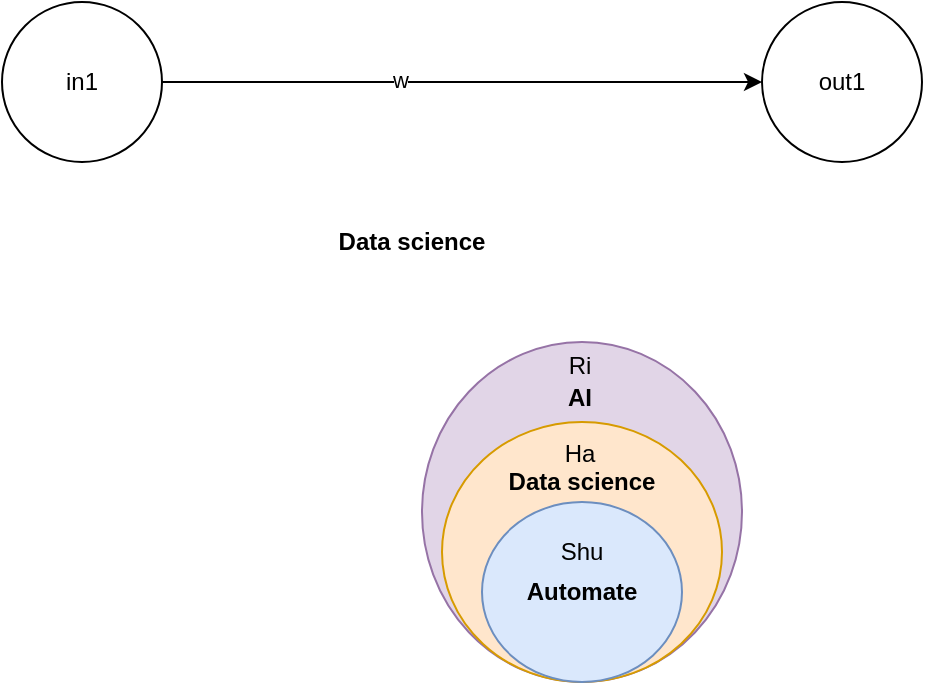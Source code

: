 <mxfile version="13.11.0" type="github">
  <diagram id="cNAsrm0xsXQxKb_6UeVG" name="Page-1">
    <mxGraphModel dx="1038" dy="580" grid="1" gridSize="10" guides="1" tooltips="1" connect="1" arrows="1" fold="1" page="1" pageScale="1" pageWidth="850" pageHeight="1100" math="0" shadow="0">
      <root>
        <mxCell id="0" />
        <mxCell id="1" parent="0" />
        <mxCell id="REl064r1XKCbG2z74vpF-3" style="edgeStyle=orthogonalEdgeStyle;rounded=0;orthogonalLoop=1;jettySize=auto;html=1;exitX=1;exitY=0.5;exitDx=0;exitDy=0;" parent="1" source="REl064r1XKCbG2z74vpF-1" target="REl064r1XKCbG2z74vpF-2" edge="1">
          <mxGeometry relative="1" as="geometry" />
        </mxCell>
        <mxCell id="REl064r1XKCbG2z74vpF-5" value="w" style="edgeLabel;html=1;align=center;verticalAlign=middle;resizable=0;points=[];" parent="REl064r1XKCbG2z74vpF-3" vertex="1" connectable="0">
          <mxGeometry x="-0.21" y="1" relative="1" as="geometry">
            <mxPoint as="offset" />
          </mxGeometry>
        </mxCell>
        <mxCell id="REl064r1XKCbG2z74vpF-1" value="in1" style="ellipse;whiteSpace=wrap;html=1;aspect=fixed;" parent="1" vertex="1">
          <mxGeometry x="140" y="110" width="80" height="80" as="geometry" />
        </mxCell>
        <mxCell id="REl064r1XKCbG2z74vpF-2" value="out1" style="ellipse;whiteSpace=wrap;html=1;aspect=fixed;" parent="1" vertex="1">
          <mxGeometry x="520" y="110" width="80" height="80" as="geometry" />
        </mxCell>
        <mxCell id="p1IZFs_8b1MlVy6oeTBq-3" value="" style="ellipse;whiteSpace=wrap;html=1;fillColor=#e1d5e7;strokeColor=#9673a6;" vertex="1" parent="1">
          <mxGeometry x="350" y="280" width="160" height="170" as="geometry" />
        </mxCell>
        <mxCell id="p1IZFs_8b1MlVy6oeTBq-4" value="Data science" style="text;html=1;strokeColor=none;fillColor=none;align=center;verticalAlign=middle;whiteSpace=wrap;rounded=0;fontStyle=1" vertex="1" parent="1">
          <mxGeometry x="300" y="220" width="90" height="20" as="geometry" />
        </mxCell>
        <mxCell id="p1IZFs_8b1MlVy6oeTBq-5" value="AI" style="text;html=1;strokeColor=none;fillColor=none;align=center;verticalAlign=middle;whiteSpace=wrap;rounded=0;fontStyle=1" vertex="1" parent="1">
          <mxGeometry x="409" y="298" width="40" height="20" as="geometry" />
        </mxCell>
        <mxCell id="p1IZFs_8b1MlVy6oeTBq-7" value="" style="ellipse;whiteSpace=wrap;html=1;fillColor=#ffe6cc;strokeColor=#d79b00;" vertex="1" parent="1">
          <mxGeometry x="360" y="320" width="140" height="130" as="geometry" />
        </mxCell>
        <mxCell id="p1IZFs_8b1MlVy6oeTBq-11" value="Data science" style="text;html=1;strokeColor=none;fillColor=none;align=center;verticalAlign=middle;whiteSpace=wrap;rounded=0;fontStyle=1" vertex="1" parent="1">
          <mxGeometry x="385" y="340" width="90" height="20" as="geometry" />
        </mxCell>
        <mxCell id="p1IZFs_8b1MlVy6oeTBq-12" value="Automate" style="ellipse;whiteSpace=wrap;html=1;fillColor=#dae8fc;strokeColor=#6c8ebf;fontStyle=1" vertex="1" parent="1">
          <mxGeometry x="380" y="360" width="100" height="90" as="geometry" />
        </mxCell>
        <mxCell id="p1IZFs_8b1MlVy6oeTBq-13" value="Shu" style="text;html=1;strokeColor=none;fillColor=none;align=center;verticalAlign=middle;whiteSpace=wrap;rounded=0;" vertex="1" parent="1">
          <mxGeometry x="410" y="375" width="40" height="20" as="geometry" />
        </mxCell>
        <mxCell id="p1IZFs_8b1MlVy6oeTBq-15" value="Ha" style="text;html=1;strokeColor=none;fillColor=none;align=center;verticalAlign=middle;whiteSpace=wrap;rounded=0;" vertex="1" parent="1">
          <mxGeometry x="409" y="326" width="40" height="20" as="geometry" />
        </mxCell>
        <mxCell id="p1IZFs_8b1MlVy6oeTBq-16" value="Ri" style="text;html=1;strokeColor=none;fillColor=none;align=center;verticalAlign=middle;whiteSpace=wrap;rounded=0;" vertex="1" parent="1">
          <mxGeometry x="409" y="282" width="40" height="20" as="geometry" />
        </mxCell>
      </root>
    </mxGraphModel>
  </diagram>
</mxfile>
